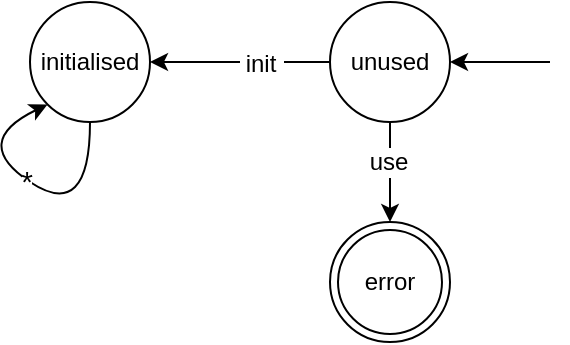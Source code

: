 <mxfile version="12.7.1" type="device"><diagram id="MQsz0vR70Ha5mGtF0nAU" name="Page-1"><mxGraphModel dx="946" dy="662" grid="1" gridSize="10" guides="1" tooltips="1" connect="1" arrows="1" fold="1" page="1" pageScale="1" pageWidth="850" pageHeight="1100" math="0" shadow="0"><root><mxCell id="0"/><mxCell id="1" parent="0"/><mxCell id="g3iyI7WF1l8pipwD143T-1" value="initialised" style="ellipse;whiteSpace=wrap;html=1;aspect=fixed;" parent="1" vertex="1"><mxGeometry x="90" y="290" width="60" height="60" as="geometry"/></mxCell><mxCell id="g3iyI7WF1l8pipwD143T-2" value="" style="endArrow=classic;html=1;entryX=1;entryY=0.5;entryDx=0;entryDy=0;" parent="1" target="FcU9j4R6-jqMeSeCb--6-1" edge="1"><mxGeometry width="50" height="50" relative="1" as="geometry"><mxPoint x="350" y="320" as="sourcePoint"/><mxPoint x="80" y="380" as="targetPoint"/></mxGeometry></mxCell><mxCell id="g3iyI7WF1l8pipwD143T-21" value="" style="curved=1;endArrow=classic;html=1;exitX=0.5;exitY=1;exitDx=0;exitDy=0;entryX=0;entryY=1;entryDx=0;entryDy=0;" parent="1" source="g3iyI7WF1l8pipwD143T-1" target="g3iyI7WF1l8pipwD143T-1" edge="1"><mxGeometry width="50" height="50" relative="1" as="geometry"><mxPoint x="30" y="440" as="sourcePoint"/><mxPoint x="80" y="390" as="targetPoint"/><Array as="points"><mxPoint x="120" y="400"/><mxPoint x="60" y="360"/></Array></mxGeometry></mxCell><mxCell id="g3iyI7WF1l8pipwD143T-22" value="&lt;font style=&quot;font-size: 15px&quot;&gt;*&lt;/font&gt;" style="text;html=1;align=center;verticalAlign=middle;resizable=0;points=[];;labelBackgroundColor=#ffffff;" parent="g3iyI7WF1l8pipwD143T-21" vertex="1" connectable="0"><mxGeometry x="0.069" relative="1" as="geometry"><mxPoint as="offset"/></mxGeometry></mxCell><mxCell id="FcU9j4R6-jqMeSeCb--6-3" style="rounded=0;orthogonalLoop=1;jettySize=auto;html=1;exitX=0.5;exitY=1;exitDx=0;exitDy=0;entryX=0.5;entryY=0;entryDx=0;entryDy=0;" edge="1" parent="1" source="FcU9j4R6-jqMeSeCb--6-1"><mxGeometry relative="1" as="geometry"><mxPoint x="270" y="400" as="targetPoint"/></mxGeometry></mxCell><mxCell id="FcU9j4R6-jqMeSeCb--6-8" value="use" style="text;html=1;align=center;verticalAlign=middle;resizable=0;points=[];labelBackgroundColor=#ffffff;" vertex="1" connectable="0" parent="FcU9j4R6-jqMeSeCb--6-3"><mxGeometry x="-0.2" y="-1" relative="1" as="geometry"><mxPoint as="offset"/></mxGeometry></mxCell><mxCell id="FcU9j4R6-jqMeSeCb--6-6" style="edgeStyle=none;rounded=0;orthogonalLoop=1;jettySize=auto;html=1;exitX=0;exitY=0.5;exitDx=0;exitDy=0;entryX=1;entryY=0.5;entryDx=0;entryDy=0;" edge="1" parent="1" source="FcU9j4R6-jqMeSeCb--6-1" target="g3iyI7WF1l8pipwD143T-1"><mxGeometry relative="1" as="geometry"><mxPoint x="160" y="320" as="targetPoint"/></mxGeometry></mxCell><mxCell id="FcU9j4R6-jqMeSeCb--6-9" value="&amp;nbsp;init&amp;nbsp;" style="text;html=1;align=center;verticalAlign=middle;resizable=0;points=[];labelBackgroundColor=#ffffff;" vertex="1" connectable="0" parent="FcU9j4R6-jqMeSeCb--6-6"><mxGeometry x="-0.222" y="1" relative="1" as="geometry"><mxPoint as="offset"/></mxGeometry></mxCell><mxCell id="FcU9j4R6-jqMeSeCb--6-1" value="unused" style="ellipse;whiteSpace=wrap;html=1;aspect=fixed;" vertex="1" parent="1"><mxGeometry x="240" y="290" width="60" height="60" as="geometry"/></mxCell><mxCell id="FcU9j4R6-jqMeSeCb--6-7" value="error" style="ellipse;shape=doubleEllipse;whiteSpace=wrap;html=1;aspect=fixed;" vertex="1" parent="1"><mxGeometry x="240" y="400" width="60" height="60" as="geometry"/></mxCell></root></mxGraphModel></diagram></mxfile>